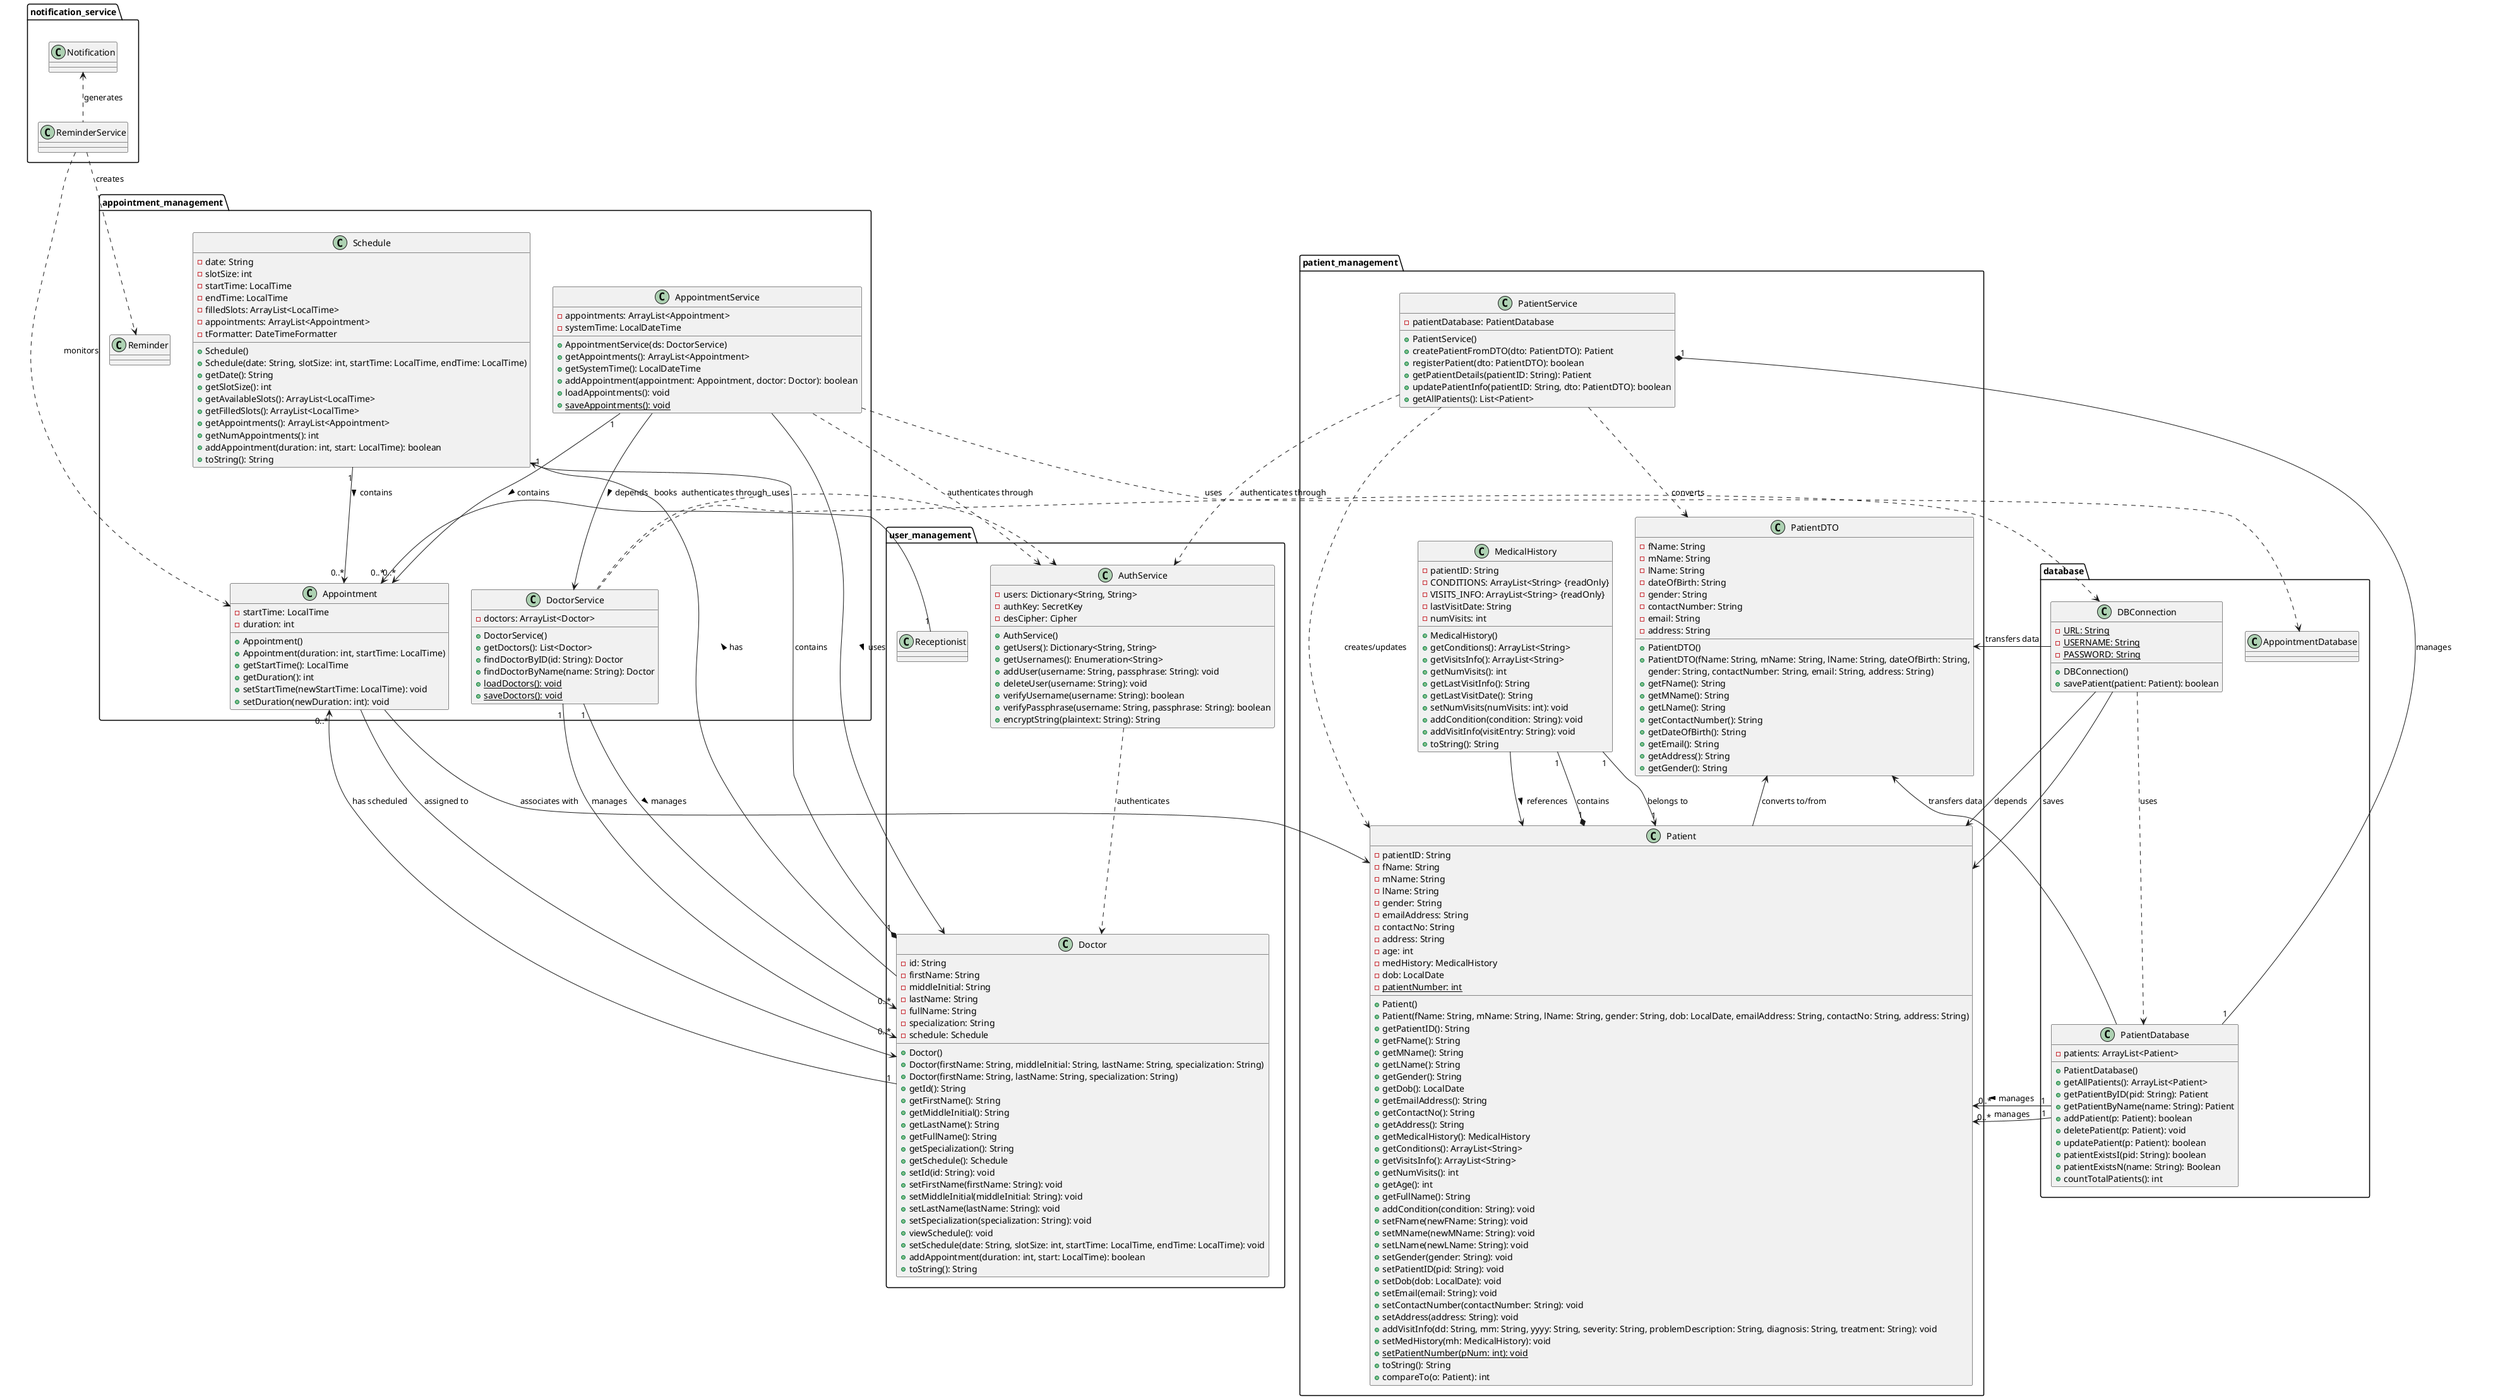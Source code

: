 @startuml

package appointment_management {
  class Appointment {
    - startTime: LocalTime
    - duration: int
    + Appointment()
    + Appointment(duration: int, startTime: LocalTime)
    + getStartTime(): LocalTime
    + getDuration(): int
    + setStartTime(newStartTime: LocalTime): void
    + setDuration(newDuration: int): void
  }

  class AppointmentService {
    - appointments: ArrayList<Appointment>
    - systemTime: LocalDateTime
    + AppointmentService(ds: DoctorService)
    + getAppointments(): ArrayList<Appointment>
    + getSystemTime(): LocalDateTime
    + addAppointment(appointment: Appointment, doctor: Doctor): boolean
    + loadAppointments(): void
    + saveAppointments(): void {static}
  }

  class DoctorService {
    - doctors: ArrayList<Doctor>
    + DoctorService()
    + getDoctors(): List<Doctor>
    + findDoctorByID(id: String): Doctor
    + findDoctorByName(name: String): Doctor
    + loadDoctors(): void {static}
    + saveDoctors(): void {static}
  }

  class Schedule {
    - date: String
    - slotSize: int
    - startTime: LocalTime
    - endTime: LocalTime
    - filledSlots: ArrayList<LocalTime>
    - appointments: ArrayList<Appointment>
    - tFormatter: DateTimeFormatter
    + Schedule()
    + Schedule(date: String, slotSize: int, startTime: LocalTime, endTime: LocalTime)
    + getDate(): String
    + getSlotSize(): int
    + getAvailableSlots(): ArrayList<LocalTime>
    + getFilledSlots(): ArrayList<LocalTime>
    + getAppointments(): ArrayList<Appointment>
    + getNumAppointments(): int
    + addAppointment(duration: int, start: LocalTime): boolean
    + toString(): String
  }

  class Reminder {
  }
}

package database {
  class AppointmentDatabase {
  }

  class DBConnection {
    - URL: String {static}
    - USERNAME: String {static}
    - PASSWORD: String {static}
    + DBConnection()
    + savePatient(patient: Patient): boolean
  }

  class PatientDatabase {
    - patients: ArrayList<Patient>
    + PatientDatabase()
    + getAllPatients(): ArrayList<Patient>
    + getPatientByID(pid: String): Patient
    + getPatientByName(name: String): Patient
    + addPatient(p: Patient): boolean
    + deletePatient(p: Patient): void
    + updatePatient(p: Patient): boolean
    + patientExistsI(pid: String): boolean
    + patientExistsN(name: String): Boolean
    + countTotalPatients(): int
  }
}

package notification_service {
  class Notification {
  }

  class ReminderService {
  }
}

package patient_management {
  class MedicalHistory {
    - patientID: String
    - CONDITIONS: ArrayList<String> {readOnly}
    - VISITS_INFO: ArrayList<String> {readOnly}
    - lastVisitDate: String
    - numVisits: int
    
    + MedicalHistory()
    + getConditions(): ArrayList<String>
    + getVisitsInfo(): ArrayList<String>
    + getNumVisits(): int
    + getLastVisitInfo(): String
    + getLastVisitDate(): String
    + setNumVisits(numVisits: int): void
    + addCondition(condition: String): void
    + addVisitInfo(visitEntry: String): void
    + toString(): String
  }
  
  class Patient {
    - patientID: String
    - fName: String
    - mName: String
    - lName: String
    - gender: String
    - emailAddress: String
    - contactNo: String
    - address: String
    - age: int
    - medHistory: MedicalHistory
    - dob: LocalDate
    - patientNumber: int {static}
    
    + Patient()
    + Patient(fName: String, mName: String, lName: String, gender: String, dob: LocalDate, emailAddress: String, contactNo: String, address: String)
    + getPatientID(): String
    + getFName(): String
    + getMName(): String
    + getLName(): String
    + getGender(): String
    + getDob(): LocalDate
    + getEmailAddress(): String
    + getContactNo(): String
    + getAddress(): String
    + getMedicalHistory(): MedicalHistory
    + getConditions(): ArrayList<String>
    + getVisitsInfo(): ArrayList<String>
    + getNumVisits(): int
    + getAge(): int
    + getFullName(): String
    + addCondition(condition: String): void
    + setFName(newFName: String): void
    + setMName(newMName: String): void
    + setLName(newLName: String): void
    + setGender(gender: String): void
    + setPatientID(pid: String): void
    + setDob(dob: LocalDate): void
    + setEmail(email: String): void
    + setContactNumber(contactNumber: String): void
    + setAddress(address: String): void
    + addVisitInfo(dd: String, mm: String, yyyy: String, severity: String, problemDescription: String, diagnosis: String, treatment: String): void
    + setMedHistory(mh: MedicalHistory): void
    + setPatientNumber(pNum: int): void {static}
    + toString(): String
    + compareTo(o: Patient): int
  }

   class PatientDTO {
    - fName: String
    - mName: String
    - lName: String
    - dateOfBirth: String
    - gender: String
    - contactNumber: String
    - email: String
    - address: String
    
    + PatientDTO()
    + PatientDTO(fName: String, mName: String, lName: String, dateOfBirth: String, 
                gender: String, contactNumber: String, email: String, address: String)
    + getFName(): String
    + getMName(): String
    + getLName(): String
    + getContactNumber(): String
    + getDateOfBirth(): String
    + getEmail(): String
    + getAddress(): String
    + getGender(): String
  }

  class PatientService {
    - patientDatabase: PatientDatabase
    
    + PatientService()
    + createPatientFromDTO(dto: PatientDTO): Patient
    + registerPatient(dto: PatientDTO): boolean
    + getPatientDetails(patientID: String): Patient
    + updatePatientInfo(patientID: String, dto: PatientDTO): boolean
    + getAllPatients(): List<Patient>
  }

}

package user_management {
  class AuthService {
    - users: Dictionary<String, String>
    - authKey: SecretKey
    - desCipher: Cipher
    
    + AuthService()
    + getUsers(): Dictionary<String, String>
    + getUsernames(): Enumeration<String>
    + addUser(username: String, passphrase: String): void
    + deleteUser(username: String): void
    + verifyUsername(username: String): boolean
    + verifyPassphrase(username: String, passphrase: String): boolean
    + encryptString(plaintext: String): String
  }

  class Doctor {
    - id: String
    - firstName: String
    - middleInitial: String
    - lastName: String
    - fullName: String
    - specialization: String
    - schedule: Schedule
    
    + Doctor()
    + Doctor(firstName: String, middleInitial: String, lastName: String, specialization: String)
    + Doctor(firstName: String, lastName: String, specialization: String)
    + getId(): String
    + getFirstName(): String
    + getMiddleInitial(): String
    + getLastName(): String
    + getFullName(): String
    + getSpecialization(): String
    + getSchedule(): Schedule
    + setId(id: String): void
    + setFirstName(firstName: String): void
    + setMiddleInitial(middleInitial: String): void
    + setLastName(lastName: String): void
    + setSpecialization(specialization: String): void
    + viewSchedule(): void
    + setSchedule(date: String, slotSize: int, startTime: LocalTime, endTime: LocalTime): void
    + addAppointment(duration: int, start: LocalTime): boolean
    + toString(): String
  }

  class Receptionist {
    
  }
}


' Relationships '
AppointmentService "1" --> "0..*" Appointment : contains >
AppointmentService --> DoctorService : depends >
AppointmentService --> Doctor : uses >
DoctorService "1" --> "0..*" Doctor : manages >
Schedule "1" --> "0..*" Appointment : contains >
Doctor --> Schedule : has >

AppointmentService ..> AppointmentDatabase : uses
DoctorService ..> DBConnection : uses
DBConnection --> Patient : depends
PatientDatabase "1" --> "0..*" Patient : manages >
DBConnection ..> PatientDatabase : uses

ReminderService ..> Reminder : creates
ReminderService ..> Appointment : monitors
Notification <.. ReminderService : generates

MedicalHistory "1" --> "1" Patient : belongs to
Patient "1" *-- "1" MedicalHistory : contains
PatientDatabase "1" --> "0..*" Patient : manages
DBConnection --> Patient : saves
Appointment --> Patient : associates with
MedicalHistory --> Patient : references >
PatientDTO <-- Patient : converts to/from
PatientDTO <-- DBConnection : transfers data
PatientDTO <-- PatientDatabase : transfers data
PatientService "1" *-- "1" PatientDatabase : manages
PatientService ..> Patient : creates/updates
PatientService ..> PatientDTO : converts

DoctorService ..> AuthService : authenticates through
PatientService ..> AuthService : authenticates through
AppointmentService ..> AuthService : authenticates through

Doctor "1" *-- "1" Schedule : contains
DoctorService "1" --> "0..*" Doctor : manages
AuthService ..> Doctor : authenticates
Receptionist "1" --> "0..*" Appointment : books
Appointment --> Doctor : assigned to
Doctor "1" --> "0..*" Appointment : has scheduled


@enduml